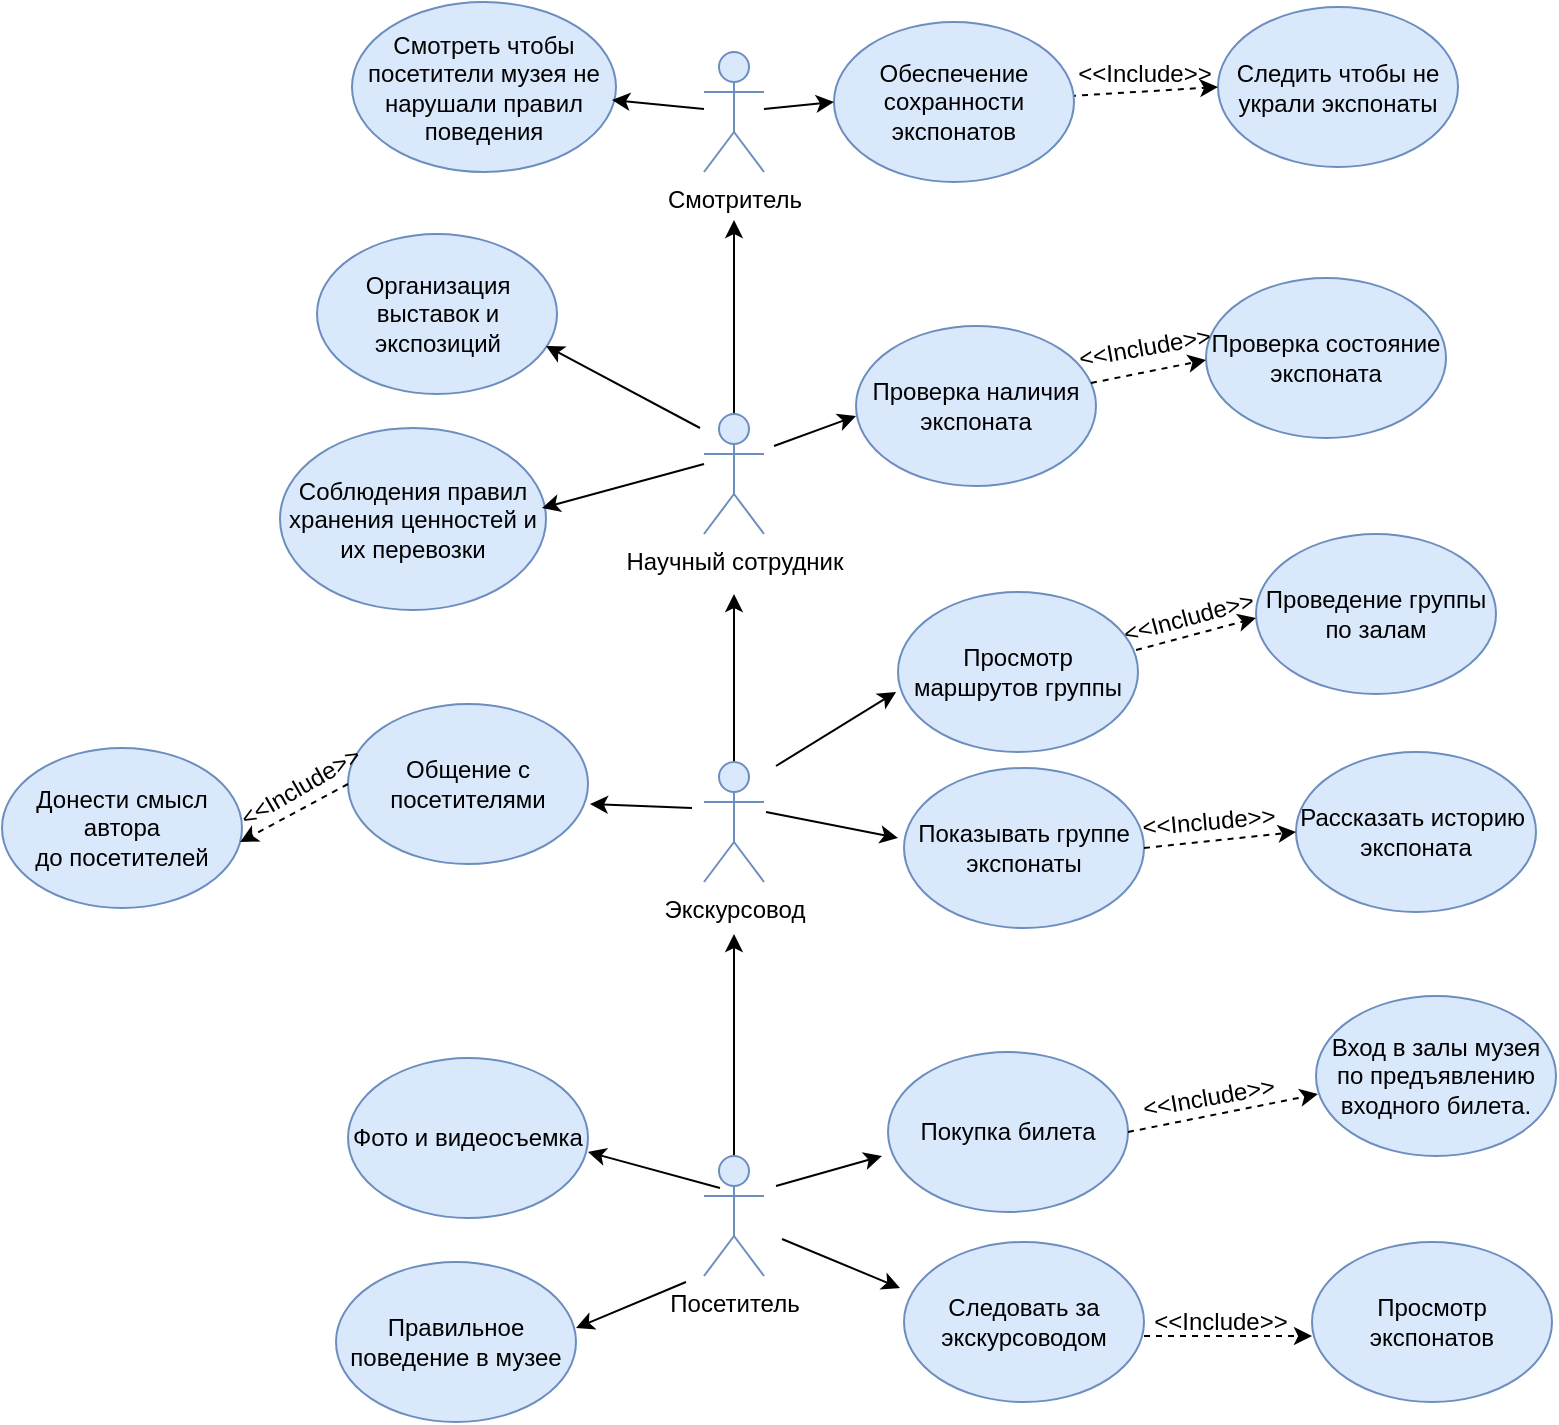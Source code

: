 <mxfile version="20.7.4" type="device"><diagram id="AOGlwJILwLusuUztS1iz" name="Страница 1"><mxGraphModel dx="1434" dy="791" grid="0" gridSize="10" guides="1" tooltips="1" connect="1" arrows="1" fold="1" page="1" pageScale="1" pageWidth="827" pageHeight="1169" math="0" shadow="0"><root><mxCell id="0"/><mxCell id="1" parent="0"/><mxCell id="qjQxhn5aD89KDO_e6fBg-32" style="edgeStyle=orthogonalEdgeStyle;rounded=0;orthogonalLoop=1;jettySize=auto;html=1;" edge="1" parent="1" source="qjQxhn5aD89KDO_e6fBg-1"><mxGeometry relative="1" as="geometry"><mxPoint x="366" y="785" as="targetPoint"/></mxGeometry></mxCell><mxCell id="qjQxhn5aD89KDO_e6fBg-1" value="Посетитель" style="shape=umlActor;verticalLabelPosition=bottom;verticalAlign=top;html=1;outlineConnect=0;fillColor=#dae8fc;strokeColor=#6c8ebf;" vertex="1" parent="1"><mxGeometry x="351" y="896" width="30" height="60" as="geometry"/></mxCell><mxCell id="qjQxhn5aD89KDO_e6fBg-29" value="" style="edgeStyle=orthogonalEdgeStyle;rounded=0;orthogonalLoop=1;jettySize=auto;html=1;" edge="1" parent="1" source="qjQxhn5aD89KDO_e6fBg-5"><mxGeometry relative="1" as="geometry"><mxPoint x="366" y="615" as="targetPoint"/></mxGeometry></mxCell><mxCell id="qjQxhn5aD89KDO_e6fBg-5" value="Экскурсовод" style="shape=umlActor;verticalLabelPosition=bottom;verticalAlign=top;html=1;outlineConnect=0;fillColor=#dae8fc;strokeColor=#6c8ebf;" vertex="1" parent="1"><mxGeometry x="351" y="699" width="30" height="60" as="geometry"/></mxCell><mxCell id="qjQxhn5aD89KDO_e6fBg-36" style="edgeStyle=orthogonalEdgeStyle;rounded=0;orthogonalLoop=1;jettySize=auto;html=1;" edge="1" parent="1" source="qjQxhn5aD89KDO_e6fBg-7"><mxGeometry relative="1" as="geometry"><mxPoint x="366" y="428" as="targetPoint"/></mxGeometry></mxCell><mxCell id="qjQxhn5aD89KDO_e6fBg-7" value="Научный сотрудник" style="shape=umlActor;verticalLabelPosition=bottom;verticalAlign=top;html=1;outlineConnect=0;fillColor=#dae8fc;strokeColor=#6c8ebf;" vertex="1" parent="1"><mxGeometry x="351" y="525" width="30" height="60" as="geometry"/></mxCell><mxCell id="qjQxhn5aD89KDO_e6fBg-8" value="Смотритель" style="shape=umlActor;verticalLabelPosition=bottom;verticalAlign=top;html=1;outlineConnect=0;fillColor=#dae8fc;strokeColor=#6c8ebf;" vertex="1" parent="1"><mxGeometry x="351" y="344" width="30" height="60" as="geometry"/></mxCell><mxCell id="qjQxhn5aD89KDO_e6fBg-13" value="Покупка билета" style="ellipse;whiteSpace=wrap;html=1;fillColor=#dae8fc;strokeColor=#6c8ebf;" vertex="1" parent="1"><mxGeometry x="443" y="844" width="120" height="80" as="geometry"/></mxCell><mxCell id="qjQxhn5aD89KDO_e6fBg-14" value="&lt;br&gt;Вход в залы музея&lt;span style=&quot;color: rgba(0, 0, 0, 0); font-family: monospace; font-size: 0px; text-align: start;&quot;&gt;%3CmxGraphModel%3E%3Croot%3E%3CmxCell%20id%3D%220%22%2F%3E%3CmxCell%20id%3D%221%22%20parent%3D%220%22%2F%3E%3CmxCell%20id%3D%222%22%20value%3D%22%26%2310%3B%D0%92%D1%85%D0%BE%D0%B4%20%D0%B2%20%D0%B7%D0%B0%D0%BB%D1%8B%20%D0%BC%D1%83%D0%B7%D0%B5%D1%8F%26%2310%3B%26%2310%3B%22%20style%3D%22ellipse%3BwhiteSpace%3Dwrap%3Bhtml%3D1%3B%22%20vertex%3D%221%22%20parent%3D%221%22%3E%3CmxGeometry%20x%3D%22630%22%20y%3D%22823%22%20width%3D%22120%22%20height%3D%2280%22%20as%3D%22geometry%22%2F%3E%3C%2FmxCell%3E%3C%2Froot%3E%3C%2FmxGraphModel%3E&lt;br&gt;&lt;/span&gt;по предъявлению&lt;br/&gt;входного билета.&lt;br&gt;&lt;span style=&quot;color: rgba(0, 0, 0, 0); font-family: monospace; font-size: 0px; text-align: start;&quot;&gt;%3CmxGraphModel%3E%3Croot%3E%3CmxCell%20id%3D%220%22%2F%3E%3CmxCell%20id%3D%221%22%20parent%3D%220%22%2F%3E%3CmxCell%20id%3D%222%22%20value%3D%22%26%2310%3B%D0%92%D1%85%D0%BE%D0%B4%20%D0%B2%20%D0%B7%D0%B0%D0%BB%D1%8B%20%D0%BC%D1%83%D0%B7%D0%B5%D1%8F%26%2310%3B%26%2310%3B%22%20style%3D%22ellipse%3BwhiteSpace%3Dwrap%3Bhtml%3D1%3B%22%20vertex%3D%221%22%20parent%3D%221%22%3E%3CmxGeometry%20x%3D%22630%22%20y%3D%22823%22%20width%3D%22120%22%20height%3D%2280%22%20as%3D%22geometry%22%2F%3E%3C%2FmxCell%3E%3C%2Froot%3E%3C%2FmxGraphModel%3E&lt;/span&gt;&lt;span style=&quot;color: rgba(0, 0, 0, 0); font-family: monospace; font-size: 0px; text-align: start;&quot;&gt;%3CmxGraphModel%3E%3Croot%3E%3CmxCell%20id%3D%220%22%2F%3E%3CmxCell%20id%3D%221%22%20parent%3D%220%22%2F%3E%3CmxCell%20id%3D%222%22%20value%3D%22%26%2310%3B%D0%92%D1%85%D0%BE%D0%B4%20%D0%B2%20%D0%B7%D0%B0%D0%BB%D1%8B%20%D0%BC%D1%83%D0%B7%D0%B5%D1%8F%26%2310%3B%26%2310%3B%22%20style%3D%22ellipse%3BwhiteSpace%3Dwrap%3Bhtml%3D1%3B%22%20vertex%3D%221%22%20parent%3D%221%22%3E%3CmxGeometry%20x%3D%22630%22%20y%3D%22823%22%20width%3D%22120%22%20height%3D%2280%22%20as%3D%22geometry%22%2F%3E%3C%2FmxCell%3E%3C%2Froot%3E%3C%2FmxGraphModel%3E&lt;/span&gt;&lt;span style=&quot;color: rgba(0, 0, 0, 0); font-family: monospace; font-size: 0px; text-align: start;&quot;&gt;%3CmxGraphModel%3E%3Croot%3E%3CmxCell%20id%3D%220%22%2F%3E%3CmxCell%20id%3D%221%22%20parent%3D%220%22%2F%3E%3CmxCell%20id%3D%222%22%20value%3D%22%26%2310%3B%D0%92%D1%85%D0%BE%D0%B4%20%D0%B2%20%D0%B7%D0%B0%D0%BB%D1%8B%20%D0%BC%D1%83%D0%B7%D0%B5%D1%8F%26%2310%3B%26%2310%3B%22%20style%3D%22ellipse%3BwhiteSpace%3Dwrap%3Bhtml%3D1%3B%22%20vertex%3D%221%22%20parent%3D%221%22%3E%3CmxGeometry%20x%3D%22630%22%20y%3D%22823%22%20width%3D%22120%22%20height%3D%2280%22%20as%3D%22geometry%22%2F%3E%3C%2FmxCell%3E%3C%2Froot%3E%3C%2FmxGraphModel%3E&lt;/span&gt;" style="ellipse;whiteSpace=wrap;html=1;fillColor=#dae8fc;strokeColor=#6c8ebf;" vertex="1" parent="1"><mxGeometry x="657" y="816" width="120" height="80" as="geometry"/></mxCell><mxCell id="qjQxhn5aD89KDO_e6fBg-19" value="" style="endArrow=classic;html=1;rounded=0;" edge="1" parent="1"><mxGeometry width="50" height="50" relative="1" as="geometry"><mxPoint x="390" y="937.5" as="sourcePoint"/><mxPoint x="449" y="962" as="targetPoint"/></mxGeometry></mxCell><mxCell id="qjQxhn5aD89KDO_e6fBg-23" value="" style="endArrow=classic;html=1;rounded=0;dashed=1;exitX=1;exitY=0.5;exitDx=0;exitDy=0;entryX=0.008;entryY=0.613;entryDx=0;entryDy=0;entryPerimeter=0;" edge="1" parent="1" source="qjQxhn5aD89KDO_e6fBg-13" target="qjQxhn5aD89KDO_e6fBg-14"><mxGeometry width="50" height="50" relative="1" as="geometry"><mxPoint x="571" y="881" as="sourcePoint"/><mxPoint x="654" y="864" as="targetPoint"/></mxGeometry></mxCell><mxCell id="qjQxhn5aD89KDO_e6fBg-25" value="Следовать за э&lt;span style=&quot;&quot;&gt;кскурсоводом&lt;/span&gt;" style="ellipse;whiteSpace=wrap;html=1;fillColor=#dae8fc;strokeColor=#6c8ebf;" vertex="1" parent="1"><mxGeometry x="451" y="939" width="120" height="80" as="geometry"/></mxCell><mxCell id="qjQxhn5aD89KDO_e6fBg-27" value="" style="endArrow=classic;html=1;rounded=0;" edge="1" parent="1"><mxGeometry width="50" height="50" relative="1" as="geometry"><mxPoint x="387" y="911" as="sourcePoint"/><mxPoint x="440" y="896" as="targetPoint"/></mxGeometry></mxCell><mxCell id="qjQxhn5aD89KDO_e6fBg-37" value="Просмотр экспонатов" style="ellipse;whiteSpace=wrap;html=1;fillColor=#dae8fc;strokeColor=#6c8ebf;" vertex="1" parent="1"><mxGeometry x="655" y="939" width="120" height="80" as="geometry"/></mxCell><mxCell id="qjQxhn5aD89KDO_e6fBg-38" value="" style="endArrow=classic;html=1;rounded=0;dashed=1;entryX=0;entryY=0.588;entryDx=0;entryDy=0;exitX=1;exitY=0.588;exitDx=0;exitDy=0;exitPerimeter=0;entryPerimeter=0;" edge="1" parent="1" source="qjQxhn5aD89KDO_e6fBg-25" target="qjQxhn5aD89KDO_e6fBg-37"><mxGeometry width="50" height="50" relative="1" as="geometry"><mxPoint x="580" y="998" as="sourcePoint"/><mxPoint x="627" y="933" as="targetPoint"/></mxGeometry></mxCell><mxCell id="qjQxhn5aD89KDO_e6fBg-39" value="Фото и видеосъемка" style="ellipse;whiteSpace=wrap;html=1;fillColor=#dae8fc;strokeColor=#6c8ebf;" vertex="1" parent="1"><mxGeometry x="173" y="847" width="120" height="80" as="geometry"/></mxCell><mxCell id="qjQxhn5aD89KDO_e6fBg-40" value="Правильное поведение в музее" style="ellipse;whiteSpace=wrap;html=1;fillColor=#dae8fc;strokeColor=#6c8ebf;" vertex="1" parent="1"><mxGeometry x="167" y="949" width="120" height="80" as="geometry"/></mxCell><mxCell id="qjQxhn5aD89KDO_e6fBg-41" value="" style="endArrow=classic;html=1;rounded=0;" edge="1" parent="1"><mxGeometry width="50" height="50" relative="1" as="geometry"><mxPoint x="359" y="912" as="sourcePoint"/><mxPoint x="293" y="894" as="targetPoint"/></mxGeometry></mxCell><mxCell id="qjQxhn5aD89KDO_e6fBg-42" value="" style="endArrow=classic;html=1;rounded=0;" edge="1" parent="1"><mxGeometry width="50" height="50" relative="1" as="geometry"><mxPoint x="342" y="959" as="sourcePoint"/><mxPoint x="287" y="982" as="targetPoint"/></mxGeometry></mxCell><mxCell id="qjQxhn5aD89KDO_e6fBg-43" value="Просмотр маршрутов группы" style="ellipse;whiteSpace=wrap;html=1;fillColor=#dae8fc;strokeColor=#6c8ebf;" vertex="1" parent="1"><mxGeometry x="448" y="614" width="120" height="80" as="geometry"/></mxCell><mxCell id="qjQxhn5aD89KDO_e6fBg-44" value="Показывать группе экспонаты" style="ellipse;whiteSpace=wrap;html=1;fillColor=#dae8fc;strokeColor=#6c8ebf;" vertex="1" parent="1"><mxGeometry x="451" y="702" width="120" height="80" as="geometry"/></mxCell><mxCell id="qjQxhn5aD89KDO_e6fBg-45" value="Общение с посетителями" style="ellipse;whiteSpace=wrap;html=1;fillColor=#dae8fc;strokeColor=#6c8ebf;" vertex="1" parent="1"><mxGeometry x="173" y="670" width="120" height="80" as="geometry"/></mxCell><mxCell id="qjQxhn5aD89KDO_e6fBg-46" value="Проведение группы по залам" style="ellipse;whiteSpace=wrap;html=1;fillColor=#dae8fc;strokeColor=#6c8ebf;" vertex="1" parent="1"><mxGeometry x="627" y="585" width="120" height="80" as="geometry"/></mxCell><mxCell id="qjQxhn5aD89KDO_e6fBg-47" value="" style="endArrow=classic;html=1;rounded=0;entryX=-0.008;entryY=0.625;entryDx=0;entryDy=0;entryPerimeter=0;" edge="1" parent="1" target="qjQxhn5aD89KDO_e6fBg-43"><mxGeometry width="50" height="50" relative="1" as="geometry"><mxPoint x="387" y="701" as="sourcePoint"/><mxPoint x="437" y="633" as="targetPoint"/></mxGeometry></mxCell><mxCell id="qjQxhn5aD89KDO_e6fBg-48" value="" style="endArrow=classic;html=1;rounded=0;" edge="1" parent="1"><mxGeometry width="50" height="50" relative="1" as="geometry"><mxPoint x="382" y="724" as="sourcePoint"/><mxPoint x="448" y="737" as="targetPoint"/></mxGeometry></mxCell><mxCell id="qjQxhn5aD89KDO_e6fBg-49" value="" style="endArrow=classic;html=1;rounded=0;entryX=1.008;entryY=0.625;entryDx=0;entryDy=0;entryPerimeter=0;" edge="1" parent="1" target="qjQxhn5aD89KDO_e6fBg-45"><mxGeometry width="50" height="50" relative="1" as="geometry"><mxPoint x="345" y="722" as="sourcePoint"/><mxPoint x="437" y="633" as="targetPoint"/></mxGeometry></mxCell><mxCell id="qjQxhn5aD89KDO_e6fBg-50" value="Донести смысл автора до&amp;nbsp;посетителей" style="ellipse;whiteSpace=wrap;html=1;fillColor=#dae8fc;strokeColor=#6c8ebf;" vertex="1" parent="1"><mxGeometry y="692" width="120" height="80" as="geometry"/></mxCell><mxCell id="qjQxhn5aD89KDO_e6fBg-53" value="" style="endArrow=classic;html=1;rounded=0;dashed=1;exitX=0.992;exitY=0.363;exitDx=0;exitDy=0;exitPerimeter=0;" edge="1" parent="1" source="qjQxhn5aD89KDO_e6fBg-43"><mxGeometry width="50" height="50" relative="1" as="geometry"><mxPoint x="575" y="649" as="sourcePoint"/><mxPoint x="627" y="627" as="targetPoint"/><Array as="points"><mxPoint x="627" y="627"/></Array></mxGeometry></mxCell><mxCell id="qjQxhn5aD89KDO_e6fBg-54" value="" style="endArrow=classic;html=1;rounded=0;dashed=1;entryX=0.992;entryY=0.588;entryDx=0;entryDy=0;entryPerimeter=0;exitX=0;exitY=0.5;exitDx=0;exitDy=0;" edge="1" parent="1" source="qjQxhn5aD89KDO_e6fBg-45" target="qjQxhn5aD89KDO_e6fBg-50"><mxGeometry width="50" height="50" relative="1" as="geometry"><mxPoint x="178" y="649" as="sourcePoint"/><mxPoint x="101" y="681" as="targetPoint"/></mxGeometry></mxCell><mxCell id="qjQxhn5aD89KDO_e6fBg-57" value="Рассказать историю&amp;nbsp;&lt;br&gt;экспоната" style="ellipse;whiteSpace=wrap;html=1;fillColor=#dae8fc;strokeColor=#6c8ebf;" vertex="1" parent="1"><mxGeometry x="647" y="694" width="120" height="80" as="geometry"/></mxCell><mxCell id="qjQxhn5aD89KDO_e6fBg-58" value="" style="endArrow=classic;html=1;rounded=0;dashed=1;entryX=0;entryY=0.5;entryDx=0;entryDy=0;exitX=1;exitY=0.5;exitDx=0;exitDy=0;" edge="1" parent="1" source="qjQxhn5aD89KDO_e6fBg-44" target="qjQxhn5aD89KDO_e6fBg-57"><mxGeometry width="50" height="50" relative="1" as="geometry"><mxPoint x="569" y="753.5" as="sourcePoint"/><mxPoint x="618" y="704.5" as="targetPoint"/></mxGeometry></mxCell><mxCell id="qjQxhn5aD89KDO_e6fBg-59" value="Проверка наличия экспоната" style="ellipse;whiteSpace=wrap;html=1;fillColor=#dae8fc;strokeColor=#6c8ebf;" vertex="1" parent="1"><mxGeometry x="427" y="481" width="120" height="80" as="geometry"/></mxCell><mxCell id="qjQxhn5aD89KDO_e6fBg-60" value="Проверка&amp;nbsp;состояние&lt;br&gt;экспоната" style="ellipse;whiteSpace=wrap;html=1;fillColor=#dae8fc;strokeColor=#6c8ebf;" vertex="1" parent="1"><mxGeometry x="602" y="457" width="120" height="80" as="geometry"/></mxCell><mxCell id="qjQxhn5aD89KDO_e6fBg-61" value="Организация выставок и экспозиций" style="ellipse;whiteSpace=wrap;html=1;fillColor=#dae8fc;strokeColor=#6c8ebf;" vertex="1" parent="1"><mxGeometry x="157.5" y="435" width="120" height="80" as="geometry"/></mxCell><mxCell id="qjQxhn5aD89KDO_e6fBg-62" value="Соблюдения правил хранения ценностей и их перевозки" style="ellipse;whiteSpace=wrap;html=1;fillColor=#dae8fc;strokeColor=#6c8ebf;" vertex="1" parent="1"><mxGeometry x="139" y="532" width="133" height="91" as="geometry"/></mxCell><mxCell id="qjQxhn5aD89KDO_e6fBg-63" value="" style="endArrow=classic;html=1;rounded=0;" edge="1" parent="1"><mxGeometry width="50" height="50" relative="1" as="geometry"><mxPoint x="349" y="532" as="sourcePoint"/><mxPoint x="272" y="491" as="targetPoint"/></mxGeometry></mxCell><mxCell id="qjQxhn5aD89KDO_e6fBg-64" value="" style="endArrow=classic;html=1;rounded=0;" edge="1" parent="1"><mxGeometry width="50" height="50" relative="1" as="geometry"><mxPoint x="386" y="541" as="sourcePoint"/><mxPoint x="427" y="526" as="targetPoint"/></mxGeometry></mxCell><mxCell id="qjQxhn5aD89KDO_e6fBg-65" value="" style="endArrow=classic;html=1;rounded=0;" edge="1" parent="1"><mxGeometry width="50" height="50" relative="1" as="geometry"><mxPoint x="351" y="550" as="sourcePoint"/><mxPoint x="270" y="572" as="targetPoint"/></mxGeometry></mxCell><mxCell id="qjQxhn5aD89KDO_e6fBg-66" value="" style="endArrow=classic;html=1;rounded=0;dashed=1;" edge="1" parent="1" source="qjQxhn5aD89KDO_e6fBg-59"><mxGeometry width="50" height="50" relative="1" as="geometry"><mxPoint x="552" y="548" as="sourcePoint"/><mxPoint x="602" y="498" as="targetPoint"/></mxGeometry></mxCell><mxCell id="qjQxhn5aD89KDO_e6fBg-67" value="Смотреть чтобы посетители музея не нарушали правил поведения" style="ellipse;whiteSpace=wrap;html=1;fillColor=#dae8fc;strokeColor=#6c8ebf;" vertex="1" parent="1"><mxGeometry x="175" y="319" width="132" height="85" as="geometry"/></mxCell><mxCell id="qjQxhn5aD89KDO_e6fBg-69" value="Следить чтобы не украли экспонаты" style="ellipse;whiteSpace=wrap;html=1;fillColor=#dae8fc;strokeColor=#6c8ebf;" vertex="1" parent="1"><mxGeometry x="608" y="321.5" width="120" height="80" as="geometry"/></mxCell><mxCell id="qjQxhn5aD89KDO_e6fBg-70" value="" style="endArrow=classic;html=1;rounded=0;dashed=1;entryX=0;entryY=0.5;entryDx=0;entryDy=0;" edge="1" parent="1" target="qjQxhn5aD89KDO_e6fBg-69"><mxGeometry width="50" height="50" relative="1" as="geometry"><mxPoint x="534" y="366" as="sourcePoint"/><mxPoint x="553" y="378" as="targetPoint"/></mxGeometry></mxCell><mxCell id="qjQxhn5aD89KDO_e6fBg-72" value="Обеспечение сохранности экспонатов" style="ellipse;whiteSpace=wrap;html=1;fillColor=#dae8fc;strokeColor=#6c8ebf;" vertex="1" parent="1"><mxGeometry x="416" y="329" width="120" height="80" as="geometry"/></mxCell><mxCell id="qjQxhn5aD89KDO_e6fBg-73" value="" style="endArrow=classic;html=1;rounded=0;entryX=0;entryY=0.5;entryDx=0;entryDy=0;" edge="1" parent="1" source="qjQxhn5aD89KDO_e6fBg-8" target="qjQxhn5aD89KDO_e6fBg-72"><mxGeometry width="50" height="50" relative="1" as="geometry"><mxPoint x="372" y="389" as="sourcePoint"/><mxPoint x="422" y="339" as="targetPoint"/></mxGeometry></mxCell><mxCell id="qjQxhn5aD89KDO_e6fBg-74" value="" style="endArrow=classic;html=1;rounded=0;" edge="1" parent="1" source="qjQxhn5aD89KDO_e6fBg-8"><mxGeometry x="1" y="143" width="50" height="50" relative="1" as="geometry"><mxPoint x="316" y="397" as="sourcePoint"/><mxPoint x="305" y="368" as="targetPoint"/><mxPoint x="12" y="-12" as="offset"/></mxGeometry></mxCell><mxCell id="qjQxhn5aD89KDO_e6fBg-75" value="&amp;lt;&amp;lt;Include&amp;gt;&amp;gt;" style="text;html=1;align=center;verticalAlign=middle;resizable=0;points=[];autosize=1;strokeColor=none;fillColor=none;rotation=-15;" vertex="1" parent="1"><mxGeometry x="550" y="614" width="85" height="26" as="geometry"/></mxCell><mxCell id="qjQxhn5aD89KDO_e6fBg-76" value="&amp;lt;&amp;lt;Include&amp;gt;&amp;gt;" style="text;html=1;align=center;verticalAlign=middle;resizable=0;points=[];autosize=1;strokeColor=none;fillColor=none;rotation=-5;" vertex="1" parent="1"><mxGeometry x="560" y="716" width="85" height="26" as="geometry"/></mxCell><mxCell id="qjQxhn5aD89KDO_e6fBg-77" value="&amp;lt;&amp;lt;Include&amp;gt;&amp;gt;" style="text;html=1;align=center;verticalAlign=middle;resizable=0;points=[];autosize=1;strokeColor=none;fillColor=none;rotation=-10;" vertex="1" parent="1"><mxGeometry x="560" y="854" width="85" height="26" as="geometry"/></mxCell><mxCell id="qjQxhn5aD89KDO_e6fBg-78" value="&amp;lt;&amp;lt;Include&amp;gt;&amp;gt;" style="text;html=1;align=center;verticalAlign=middle;resizable=0;points=[];autosize=1;strokeColor=none;fillColor=none;" vertex="1" parent="1"><mxGeometry x="566" y="966" width="85" height="26" as="geometry"/></mxCell><mxCell id="qjQxhn5aD89KDO_e6fBg-79" value="&amp;lt;&amp;lt;Include&amp;gt;&amp;gt;" style="text;html=1;align=center;verticalAlign=middle;resizable=0;points=[];autosize=1;strokeColor=none;fillColor=none;rotation=-30;" vertex="1" parent="1"><mxGeometry x="106" y="699" width="85" height="26" as="geometry"/></mxCell><mxCell id="qjQxhn5aD89KDO_e6fBg-80" value="&amp;lt;&amp;lt;Include&amp;gt;&amp;gt;" style="text;html=1;align=center;verticalAlign=middle;resizable=0;points=[];autosize=1;strokeColor=none;fillColor=none;rotation=-10;" vertex="1" parent="1"><mxGeometry x="528" y="479" width="85" height="26" as="geometry"/></mxCell><mxCell id="qjQxhn5aD89KDO_e6fBg-81" value="&amp;lt;&amp;lt;Include&amp;gt;&amp;gt;" style="text;html=1;align=center;verticalAlign=middle;resizable=0;points=[];autosize=1;strokeColor=none;fillColor=none;" vertex="1" parent="1"><mxGeometry x="528" y="342" width="85" height="26" as="geometry"/></mxCell></root></mxGraphModel></diagram></mxfile>